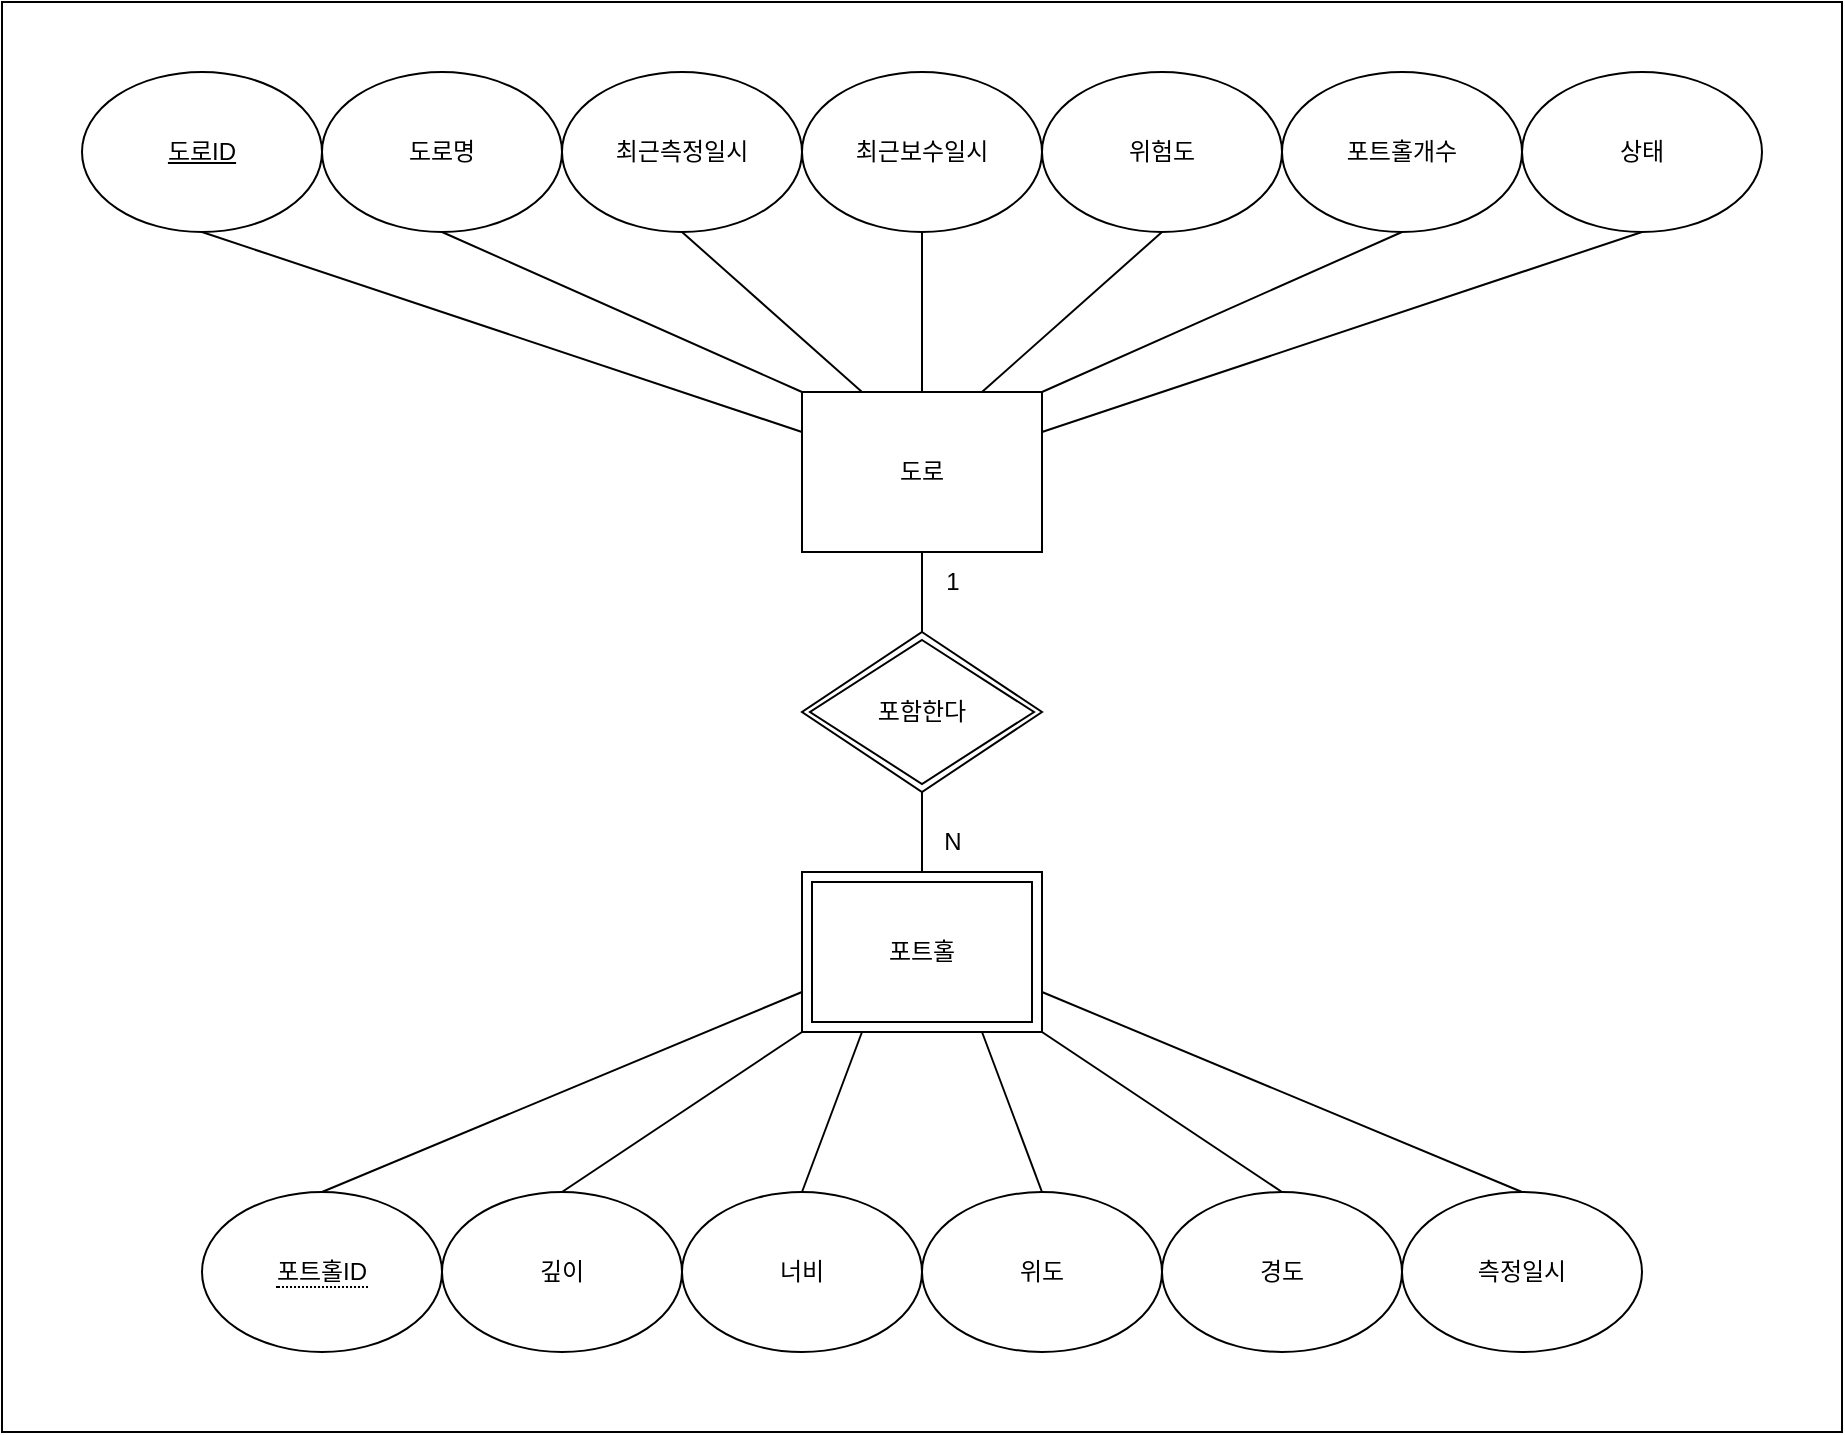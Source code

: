 <mxfile version="26.2.2">
  <diagram name="페이지-1" id="B1DytcyJ7g7vMncHio5x">
    <mxGraphModel dx="1606" dy="1111" grid="1" gridSize="10" guides="1" tooltips="1" connect="1" arrows="1" fold="1" page="1" pageScale="1" pageWidth="1600" pageHeight="1200" math="0" shadow="0">
      <root>
        <mxCell id="0" />
        <mxCell id="1" parent="0" />
        <mxCell id="Wx1pR-YZgtEtlMY5IKk1-122" value="" style="rounded=0;whiteSpace=wrap;html=1;" vertex="1" parent="1">
          <mxGeometry y="5" width="920" height="715" as="geometry" />
        </mxCell>
        <mxCell id="Wx1pR-YZgtEtlMY5IKk1-1" value="도로" style="rounded=0;whiteSpace=wrap;html=1;" vertex="1" parent="1">
          <mxGeometry x="400" y="200" width="120" height="80" as="geometry" />
        </mxCell>
        <mxCell id="Wx1pR-YZgtEtlMY5IKk1-25" style="rounded=0;orthogonalLoop=1;jettySize=auto;html=1;exitX=0.5;exitY=1;exitDx=0;exitDy=0;entryX=0.25;entryY=0;entryDx=0;entryDy=0;endArrow=none;startFill=0;" edge="1" parent="1" source="Wx1pR-YZgtEtlMY5IKk1-2" target="Wx1pR-YZgtEtlMY5IKk1-1">
          <mxGeometry relative="1" as="geometry" />
        </mxCell>
        <mxCell id="Wx1pR-YZgtEtlMY5IKk1-2" value="최근측정일시" style="ellipse;whiteSpace=wrap;html=1;" vertex="1" parent="1">
          <mxGeometry x="280" y="40" width="120" height="80" as="geometry" />
        </mxCell>
        <mxCell id="Wx1pR-YZgtEtlMY5IKk1-24" style="rounded=0;orthogonalLoop=1;jettySize=auto;html=1;exitX=0.5;exitY=1;exitDx=0;exitDy=0;entryX=0;entryY=0;entryDx=0;entryDy=0;endArrow=none;startFill=0;" edge="1" parent="1" source="Wx1pR-YZgtEtlMY5IKk1-3" target="Wx1pR-YZgtEtlMY5IKk1-1">
          <mxGeometry relative="1" as="geometry" />
        </mxCell>
        <mxCell id="Wx1pR-YZgtEtlMY5IKk1-3" value="도로명" style="ellipse;whiteSpace=wrap;html=1;" vertex="1" parent="1">
          <mxGeometry x="160" y="40" width="120" height="80" as="geometry" />
        </mxCell>
        <mxCell id="Wx1pR-YZgtEtlMY5IKk1-23" style="rounded=0;orthogonalLoop=1;jettySize=auto;html=1;exitX=0.5;exitY=1;exitDx=0;exitDy=0;entryX=0;entryY=0.25;entryDx=0;entryDy=0;endArrow=none;startFill=0;" edge="1" parent="1" source="Wx1pR-YZgtEtlMY5IKk1-4" target="Wx1pR-YZgtEtlMY5IKk1-1">
          <mxGeometry relative="1" as="geometry" />
        </mxCell>
        <mxCell id="Wx1pR-YZgtEtlMY5IKk1-4" value="도로ID" style="ellipse;whiteSpace=wrap;html=1;fontStyle=4" vertex="1" parent="1">
          <mxGeometry x="40" y="40" width="120" height="80" as="geometry" />
        </mxCell>
        <mxCell id="Wx1pR-YZgtEtlMY5IKk1-29" style="rounded=0;orthogonalLoop=1;jettySize=auto;html=1;exitX=0.5;exitY=1;exitDx=0;exitDy=0;entryX=1;entryY=0.25;entryDx=0;entryDy=0;endArrow=none;startFill=0;" edge="1" parent="1" source="Wx1pR-YZgtEtlMY5IKk1-7" target="Wx1pR-YZgtEtlMY5IKk1-1">
          <mxGeometry relative="1" as="geometry" />
        </mxCell>
        <mxCell id="Wx1pR-YZgtEtlMY5IKk1-7" value="상태" style="ellipse;whiteSpace=wrap;html=1;" vertex="1" parent="1">
          <mxGeometry x="760" y="40" width="120" height="80" as="geometry" />
        </mxCell>
        <mxCell id="Wx1pR-YZgtEtlMY5IKk1-26" style="rounded=0;orthogonalLoop=1;jettySize=auto;html=1;exitX=0.5;exitY=1;exitDx=0;exitDy=0;entryX=0.5;entryY=0;entryDx=0;entryDy=0;endArrow=none;startFill=0;" edge="1" parent="1" source="Wx1pR-YZgtEtlMY5IKk1-8" target="Wx1pR-YZgtEtlMY5IKk1-1">
          <mxGeometry relative="1" as="geometry" />
        </mxCell>
        <mxCell id="Wx1pR-YZgtEtlMY5IKk1-8" value="최근보수일시" style="ellipse;whiteSpace=wrap;html=1;" vertex="1" parent="1">
          <mxGeometry x="400" y="40" width="120" height="80" as="geometry" />
        </mxCell>
        <mxCell id="Wx1pR-YZgtEtlMY5IKk1-28" style="rounded=0;orthogonalLoop=1;jettySize=auto;html=1;exitX=0.5;exitY=1;exitDx=0;exitDy=0;entryX=1;entryY=0;entryDx=0;entryDy=0;endArrow=none;startFill=0;" edge="1" parent="1" source="Wx1pR-YZgtEtlMY5IKk1-9" target="Wx1pR-YZgtEtlMY5IKk1-1">
          <mxGeometry relative="1" as="geometry" />
        </mxCell>
        <mxCell id="Wx1pR-YZgtEtlMY5IKk1-9" value="포트홀개수" style="ellipse;whiteSpace=wrap;html=1;" vertex="1" parent="1">
          <mxGeometry x="640" y="40" width="120" height="80" as="geometry" />
        </mxCell>
        <mxCell id="Wx1pR-YZgtEtlMY5IKk1-27" style="rounded=0;orthogonalLoop=1;jettySize=auto;html=1;exitX=0.5;exitY=1;exitDx=0;exitDy=0;entryX=0.75;entryY=0;entryDx=0;entryDy=0;endArrow=none;startFill=0;" edge="1" parent="1" source="Wx1pR-YZgtEtlMY5IKk1-10" target="Wx1pR-YZgtEtlMY5IKk1-1">
          <mxGeometry relative="1" as="geometry" />
        </mxCell>
        <mxCell id="Wx1pR-YZgtEtlMY5IKk1-10" value="위험도" style="ellipse;whiteSpace=wrap;html=1;" vertex="1" parent="1">
          <mxGeometry x="520" y="40" width="120" height="80" as="geometry" />
        </mxCell>
        <mxCell id="Wx1pR-YZgtEtlMY5IKk1-12" value="포트홀" style="rounded=0;whiteSpace=wrap;html=1;strokeColor=default;" vertex="1" parent="1">
          <mxGeometry x="400" y="440" width="120" height="80" as="geometry" />
        </mxCell>
        <mxCell id="Wx1pR-YZgtEtlMY5IKk1-33" style="rounded=0;orthogonalLoop=1;jettySize=auto;html=1;exitX=0.5;exitY=0;exitDx=0;exitDy=0;entryX=0.25;entryY=1;entryDx=0;entryDy=0;endArrow=none;startFill=0;" edge="1" parent="1" source="Wx1pR-YZgtEtlMY5IKk1-13" target="Wx1pR-YZgtEtlMY5IKk1-12">
          <mxGeometry relative="1" as="geometry" />
        </mxCell>
        <mxCell id="Wx1pR-YZgtEtlMY5IKk1-13" value="너비" style="ellipse;whiteSpace=wrap;html=1;" vertex="1" parent="1">
          <mxGeometry x="340" y="600" width="120" height="80" as="geometry" />
        </mxCell>
        <mxCell id="Wx1pR-YZgtEtlMY5IKk1-32" style="rounded=0;orthogonalLoop=1;jettySize=auto;html=1;exitX=0.5;exitY=0;exitDx=0;exitDy=0;entryX=0;entryY=1;entryDx=0;entryDy=0;endArrow=none;startFill=0;" edge="1" parent="1" source="Wx1pR-YZgtEtlMY5IKk1-14" target="Wx1pR-YZgtEtlMY5IKk1-12">
          <mxGeometry relative="1" as="geometry" />
        </mxCell>
        <mxCell id="Wx1pR-YZgtEtlMY5IKk1-14" value="깊이" style="ellipse;whiteSpace=wrap;html=1;" vertex="1" parent="1">
          <mxGeometry x="220" y="600" width="120" height="80" as="geometry" />
        </mxCell>
        <mxCell id="Wx1pR-YZgtEtlMY5IKk1-30" style="rounded=0;orthogonalLoop=1;jettySize=auto;html=1;exitX=0.5;exitY=0;exitDx=0;exitDy=0;entryX=0;entryY=0.75;entryDx=0;entryDy=0;endArrow=none;startFill=0;" edge="1" parent="1" source="Wx1pR-YZgtEtlMY5IKk1-45" target="Wx1pR-YZgtEtlMY5IKk1-12">
          <mxGeometry relative="1" as="geometry">
            <mxPoint x="160.0" y="600.0" as="sourcePoint" />
          </mxGeometry>
        </mxCell>
        <mxCell id="Wx1pR-YZgtEtlMY5IKk1-34" style="rounded=0;orthogonalLoop=1;jettySize=auto;html=1;exitX=0.5;exitY=0;exitDx=0;exitDy=0;entryX=0.75;entryY=1;entryDx=0;entryDy=0;endArrow=none;startFill=0;" edge="1" parent="1" source="Wx1pR-YZgtEtlMY5IKk1-17" target="Wx1pR-YZgtEtlMY5IKk1-12">
          <mxGeometry relative="1" as="geometry" />
        </mxCell>
        <mxCell id="Wx1pR-YZgtEtlMY5IKk1-17" value="위도" style="ellipse;whiteSpace=wrap;html=1;" vertex="1" parent="1">
          <mxGeometry x="460" y="600" width="120" height="80" as="geometry" />
        </mxCell>
        <mxCell id="Wx1pR-YZgtEtlMY5IKk1-36" style="rounded=0;orthogonalLoop=1;jettySize=auto;html=1;exitX=0.5;exitY=0;exitDx=0;exitDy=0;entryX=1;entryY=0.75;entryDx=0;entryDy=0;endArrow=none;startFill=0;" edge="1" parent="1" source="Wx1pR-YZgtEtlMY5IKk1-18" target="Wx1pR-YZgtEtlMY5IKk1-12">
          <mxGeometry relative="1" as="geometry" />
        </mxCell>
        <mxCell id="Wx1pR-YZgtEtlMY5IKk1-18" value="측정일시" style="ellipse;whiteSpace=wrap;html=1;" vertex="1" parent="1">
          <mxGeometry x="700" y="600" width="120" height="80" as="geometry" />
        </mxCell>
        <mxCell id="Wx1pR-YZgtEtlMY5IKk1-35" style="rounded=0;orthogonalLoop=1;jettySize=auto;html=1;exitX=0.5;exitY=0;exitDx=0;exitDy=0;entryX=1;entryY=1;entryDx=0;entryDy=0;endArrow=none;startFill=0;" edge="1" parent="1" source="Wx1pR-YZgtEtlMY5IKk1-19" target="Wx1pR-YZgtEtlMY5IKk1-12">
          <mxGeometry relative="1" as="geometry" />
        </mxCell>
        <mxCell id="Wx1pR-YZgtEtlMY5IKk1-19" value="경도" style="ellipse;whiteSpace=wrap;html=1;" vertex="1" parent="1">
          <mxGeometry x="580" y="600" width="120" height="80" as="geometry" />
        </mxCell>
        <mxCell id="Wx1pR-YZgtEtlMY5IKk1-37" value="포트홀" style="shape=ext;margin=3;double=1;whiteSpace=wrap;html=1;align=center;" vertex="1" parent="1">
          <mxGeometry x="400" y="440" width="120" height="80" as="geometry" />
        </mxCell>
        <mxCell id="Wx1pR-YZgtEtlMY5IKk1-39" value="포함한다" style="shape=rhombus;double=1;perimeter=rhombusPerimeter;whiteSpace=wrap;html=1;align=center;" vertex="1" parent="1">
          <mxGeometry x="400" y="320" width="120" height="80" as="geometry" />
        </mxCell>
        <mxCell id="Wx1pR-YZgtEtlMY5IKk1-40" value="" style="endArrow=none;html=1;rounded=0;exitX=0.5;exitY=1;exitDx=0;exitDy=0;entryX=0.5;entryY=0;entryDx=0;entryDy=0;" edge="1" parent="1" source="Wx1pR-YZgtEtlMY5IKk1-1" target="Wx1pR-YZgtEtlMY5IKk1-39">
          <mxGeometry relative="1" as="geometry">
            <mxPoint x="560" y="380" as="sourcePoint" />
            <mxPoint x="720" y="380" as="targetPoint" />
          </mxGeometry>
        </mxCell>
        <mxCell id="Wx1pR-YZgtEtlMY5IKk1-41" value="" style="endArrow=none;html=1;rounded=0;exitX=0.5;exitY=1;exitDx=0;exitDy=0;entryX=0.5;entryY=0;entryDx=0;entryDy=0;" edge="1" parent="1" source="Wx1pR-YZgtEtlMY5IKk1-39" target="Wx1pR-YZgtEtlMY5IKk1-37">
          <mxGeometry relative="1" as="geometry">
            <mxPoint x="560" y="340" as="sourcePoint" />
            <mxPoint x="720" y="340" as="targetPoint" />
          </mxGeometry>
        </mxCell>
        <mxCell id="Wx1pR-YZgtEtlMY5IKk1-42" value="1" style="text;html=1;align=center;verticalAlign=middle;resizable=0;points=[];autosize=1;strokeColor=none;fillColor=none;" vertex="1" parent="1">
          <mxGeometry x="460" y="280" width="30" height="30" as="geometry" />
        </mxCell>
        <mxCell id="Wx1pR-YZgtEtlMY5IKk1-43" value="N" style="text;html=1;align=center;verticalAlign=middle;resizable=0;points=[];autosize=1;strokeColor=none;fillColor=none;" vertex="1" parent="1">
          <mxGeometry x="460" y="410" width="30" height="30" as="geometry" />
        </mxCell>
        <mxCell id="Wx1pR-YZgtEtlMY5IKk1-45" value="&lt;span style=&quot;border-bottom: 1px dotted&quot;&gt;포트홀ID&lt;/span&gt;" style="ellipse;whiteSpace=wrap;html=1;align=center;" vertex="1" parent="1">
          <mxGeometry x="100" y="600" width="120" height="80" as="geometry" />
        </mxCell>
      </root>
    </mxGraphModel>
  </diagram>
</mxfile>

